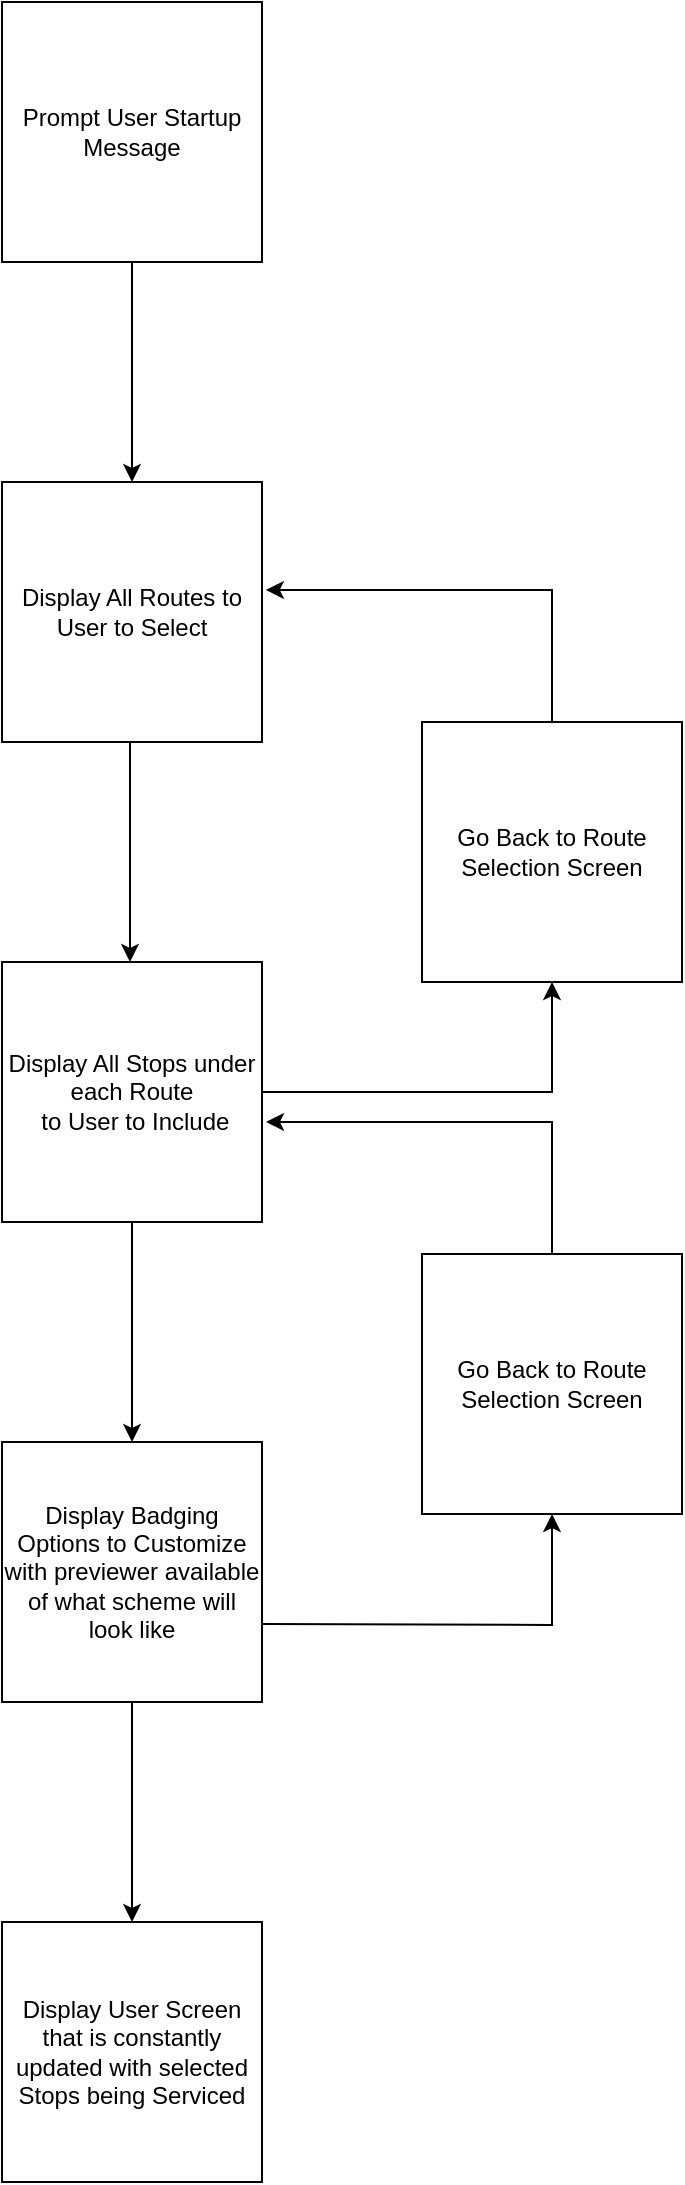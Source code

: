 <mxfile version="11.1.2" type="device"><diagram id="_11nCgMUWrvtQpEweJ16" name="Page-1"><mxGraphModel dx="1422" dy="808" grid="1" gridSize="10" guides="1" tooltips="1" connect="1" arrows="1" fold="1" page="1" pageScale="1" pageWidth="850" pageHeight="1100" math="0" shadow="0"><root><mxCell id="0"/><mxCell id="1" parent="0"/><mxCell id="MQGvNL-JF31u6-5CTfrP-1" value="Prompt User Startup Message" style="whiteSpace=wrap;html=1;aspect=fixed;" vertex="1" parent="1"><mxGeometry x="110" y="110" width="130" height="130" as="geometry"/></mxCell><mxCell id="MQGvNL-JF31u6-5CTfrP-2" value="Display All Routes to User to Select" style="whiteSpace=wrap;html=1;aspect=fixed;" vertex="1" parent="1"><mxGeometry x="110" y="350" width="130" height="130" as="geometry"/></mxCell><mxCell id="MQGvNL-JF31u6-5CTfrP-3" value="" style="endArrow=classic;html=1;exitX=0.5;exitY=1;exitDx=0;exitDy=0;entryX=0.5;entryY=0;entryDx=0;entryDy=0;" edge="1" parent="1" source="MQGvNL-JF31u6-5CTfrP-1" target="MQGvNL-JF31u6-5CTfrP-2"><mxGeometry width="50" height="50" relative="1" as="geometry"><mxPoint x="110" y="550" as="sourcePoint"/><mxPoint x="160" y="500" as="targetPoint"/></mxGeometry></mxCell><mxCell id="MQGvNL-JF31u6-5CTfrP-9" style="edgeStyle=orthogonalEdgeStyle;rounded=0;orthogonalLoop=1;jettySize=auto;html=1;exitX=1;exitY=0.5;exitDx=0;exitDy=0;entryX=0.5;entryY=1;entryDx=0;entryDy=0;" edge="1" parent="1" source="MQGvNL-JF31u6-5CTfrP-5" target="MQGvNL-JF31u6-5CTfrP-7"><mxGeometry relative="1" as="geometry"/></mxCell><mxCell id="MQGvNL-JF31u6-5CTfrP-5" value="Display All Stops under each Route&lt;br&gt;&amp;nbsp;to User to Include" style="whiteSpace=wrap;html=1;aspect=fixed;" vertex="1" parent="1"><mxGeometry x="110" y="590" width="130" height="130" as="geometry"/></mxCell><mxCell id="MQGvNL-JF31u6-5CTfrP-6" value="" style="endArrow=classic;html=1;exitX=0.5;exitY=1;exitDx=0;exitDy=0;entryX=0.5;entryY=0;entryDx=0;entryDy=0;" edge="1" parent="1"><mxGeometry width="50" height="50" relative="1" as="geometry"><mxPoint x="174" y="480" as="sourcePoint"/><mxPoint x="174" y="590" as="targetPoint"/></mxGeometry></mxCell><mxCell id="MQGvNL-JF31u6-5CTfrP-8" style="edgeStyle=orthogonalEdgeStyle;rounded=0;orthogonalLoop=1;jettySize=auto;html=1;exitX=0.5;exitY=0;exitDx=0;exitDy=0;entryX=1.015;entryY=0.415;entryDx=0;entryDy=0;entryPerimeter=0;" edge="1" parent="1" source="MQGvNL-JF31u6-5CTfrP-7" target="MQGvNL-JF31u6-5CTfrP-2"><mxGeometry relative="1" as="geometry"/></mxCell><mxCell id="MQGvNL-JF31u6-5CTfrP-7" value="Go Back to Route Selection Screen" style="whiteSpace=wrap;html=1;aspect=fixed;" vertex="1" parent="1"><mxGeometry x="320" y="470" width="130" height="130" as="geometry"/></mxCell><mxCell id="MQGvNL-JF31u6-5CTfrP-10" value="" style="endArrow=classic;html=1;exitX=0.5;exitY=1;exitDx=0;exitDy=0;entryX=0.5;entryY=0;entryDx=0;entryDy=0;" edge="1" parent="1"><mxGeometry width="50" height="50" relative="1" as="geometry"><mxPoint x="175" y="720" as="sourcePoint"/><mxPoint x="175" y="830" as="targetPoint"/></mxGeometry></mxCell><mxCell id="MQGvNL-JF31u6-5CTfrP-11" value="Display Badging Options to Customize with previewer available of what scheme will look like" style="whiteSpace=wrap;html=1;aspect=fixed;" vertex="1" parent="1"><mxGeometry x="110" y="830" width="130" height="130" as="geometry"/></mxCell><mxCell id="MQGvNL-JF31u6-5CTfrP-12" value="" style="endArrow=classic;html=1;exitX=0.5;exitY=1;exitDx=0;exitDy=0;entryX=0.5;entryY=0;entryDx=0;entryDy=0;" edge="1" parent="1"><mxGeometry width="50" height="50" relative="1" as="geometry"><mxPoint x="175" y="960" as="sourcePoint"/><mxPoint x="175" y="1070" as="targetPoint"/></mxGeometry></mxCell><mxCell id="MQGvNL-JF31u6-5CTfrP-13" value="Display User Screen that is constantly updated with selected Stops being Serviced" style="whiteSpace=wrap;html=1;aspect=fixed;" vertex="1" parent="1"><mxGeometry x="110" y="1070" width="130" height="130" as="geometry"/></mxCell><mxCell id="MQGvNL-JF31u6-5CTfrP-17" style="edgeStyle=orthogonalEdgeStyle;rounded=0;orthogonalLoop=1;jettySize=auto;html=1;exitX=1;exitY=0.5;exitDx=0;exitDy=0;entryX=0.5;entryY=1;entryDx=0;entryDy=0;" edge="1" parent="1" target="MQGvNL-JF31u6-5CTfrP-19"><mxGeometry relative="1" as="geometry"><mxPoint x="240" y="921" as="sourcePoint"/></mxGeometry></mxCell><mxCell id="MQGvNL-JF31u6-5CTfrP-18" style="edgeStyle=orthogonalEdgeStyle;rounded=0;orthogonalLoop=1;jettySize=auto;html=1;exitX=0.5;exitY=0;exitDx=0;exitDy=0;entryX=1.015;entryY=0.415;entryDx=0;entryDy=0;entryPerimeter=0;" edge="1" parent="1" source="MQGvNL-JF31u6-5CTfrP-19"><mxGeometry relative="1" as="geometry"><mxPoint x="242" y="670" as="targetPoint"/><Array as="points"><mxPoint x="385" y="670"/></Array></mxGeometry></mxCell><mxCell id="MQGvNL-JF31u6-5CTfrP-19" value="Go Back to Route Selection Screen" style="whiteSpace=wrap;html=1;aspect=fixed;" vertex="1" parent="1"><mxGeometry x="320" y="736" width="130" height="130" as="geometry"/></mxCell></root></mxGraphModel></diagram></mxfile>
